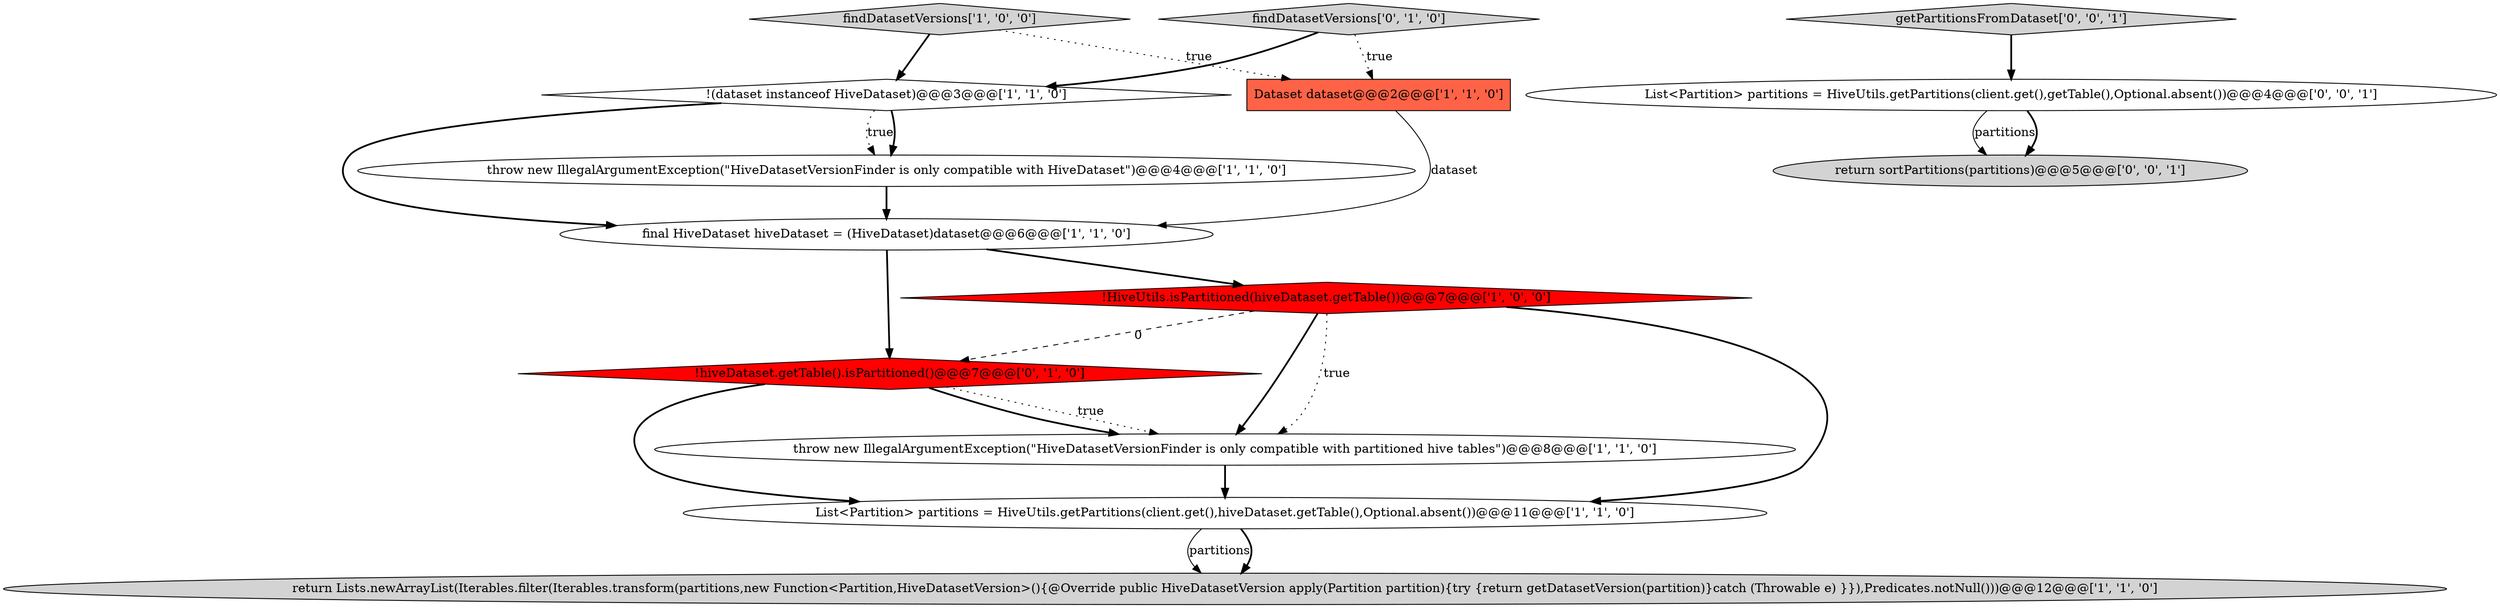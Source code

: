 digraph {
5 [style = filled, label = "final HiveDataset hiveDataset = (HiveDataset)dataset@@@6@@@['1', '1', '0']", fillcolor = white, shape = ellipse image = "AAA0AAABBB1BBB"];
11 [style = filled, label = "return sortPartitions(partitions)@@@5@@@['0', '0', '1']", fillcolor = lightgray, shape = ellipse image = "AAA0AAABBB3BBB"];
12 [style = filled, label = "getPartitionsFromDataset['0', '0', '1']", fillcolor = lightgray, shape = diamond image = "AAA0AAABBB3BBB"];
0 [style = filled, label = "findDatasetVersions['1', '0', '0']", fillcolor = lightgray, shape = diamond image = "AAA0AAABBB1BBB"];
4 [style = filled, label = "List<Partition> partitions = HiveUtils.getPartitions(client.get(),hiveDataset.getTable(),Optional.absent())@@@11@@@['1', '1', '0']", fillcolor = white, shape = ellipse image = "AAA0AAABBB1BBB"];
1 [style = filled, label = "throw new IllegalArgumentException(\"HiveDatasetVersionFinder is only compatible with HiveDataset\")@@@4@@@['1', '1', '0']", fillcolor = white, shape = ellipse image = "AAA0AAABBB1BBB"];
10 [style = filled, label = "!hiveDataset.getTable().isPartitioned()@@@7@@@['0', '1', '0']", fillcolor = red, shape = diamond image = "AAA1AAABBB2BBB"];
13 [style = filled, label = "List<Partition> partitions = HiveUtils.getPartitions(client.get(),getTable(),Optional.absent())@@@4@@@['0', '0', '1']", fillcolor = white, shape = ellipse image = "AAA0AAABBB3BBB"];
6 [style = filled, label = "!(dataset instanceof HiveDataset)@@@3@@@['1', '1', '0']", fillcolor = white, shape = diamond image = "AAA0AAABBB1BBB"];
8 [style = filled, label = "Dataset dataset@@@2@@@['1', '1', '0']", fillcolor = tomato, shape = box image = "AAA0AAABBB1BBB"];
7 [style = filled, label = "return Lists.newArrayList(Iterables.filter(Iterables.transform(partitions,new Function<Partition,HiveDatasetVersion>(){@Override public HiveDatasetVersion apply(Partition partition){try {return getDatasetVersion(partition)}catch (Throwable e) }}),Predicates.notNull()))@@@12@@@['1', '1', '0']", fillcolor = lightgray, shape = ellipse image = "AAA0AAABBB1BBB"];
3 [style = filled, label = "throw new IllegalArgumentException(\"HiveDatasetVersionFinder is only compatible with partitioned hive tables\")@@@8@@@['1', '1', '0']", fillcolor = white, shape = ellipse image = "AAA0AAABBB1BBB"];
2 [style = filled, label = "!HiveUtils.isPartitioned(hiveDataset.getTable())@@@7@@@['1', '0', '0']", fillcolor = red, shape = diamond image = "AAA1AAABBB1BBB"];
9 [style = filled, label = "findDatasetVersions['0', '1', '0']", fillcolor = lightgray, shape = diamond image = "AAA0AAABBB2BBB"];
2->3 [style = dotted, label="true"];
1->5 [style = bold, label=""];
13->11 [style = solid, label="partitions"];
5->10 [style = bold, label=""];
0->6 [style = bold, label=""];
2->3 [style = bold, label=""];
4->7 [style = solid, label="partitions"];
6->1 [style = dotted, label="true"];
10->3 [style = dotted, label="true"];
10->3 [style = bold, label=""];
2->4 [style = bold, label=""];
3->4 [style = bold, label=""];
13->11 [style = bold, label=""];
4->7 [style = bold, label=""];
2->10 [style = dashed, label="0"];
9->6 [style = bold, label=""];
9->8 [style = dotted, label="true"];
0->8 [style = dotted, label="true"];
6->1 [style = bold, label=""];
12->13 [style = bold, label=""];
6->5 [style = bold, label=""];
5->2 [style = bold, label=""];
8->5 [style = solid, label="dataset"];
10->4 [style = bold, label=""];
}
